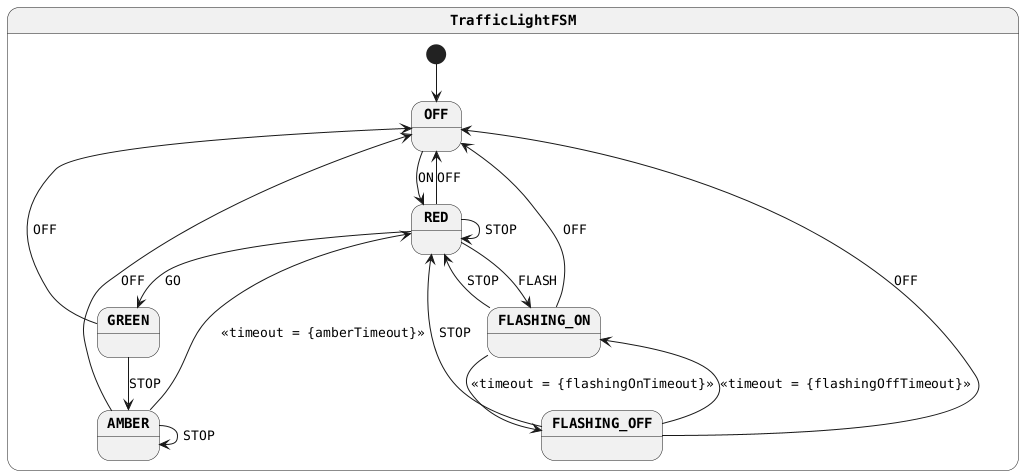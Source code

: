 @startuml
skinparam monochrome true
skinparam StateFontName Helvetica
skinparam defaultFontName Monospaced
skinparam defaultFontStyle Bold
skinparam state {
    FontStyle Bold
}
state TrafficLightFSM {
[*] --> OFF
OFF --> RED : ON
RED --> GREEN : GO
RED --> RED : STOP
RED --> OFF : OFF
RED --> FLASHING_ON : FLASH
AMBER --> RED : <<timeout = {amberTimeout}>>
AMBER --> AMBER : STOP
AMBER --> OFF : OFF
GREEN --> AMBER : STOP
GREEN --> OFF : OFF
FLASHING_ON --> FLASHING_OFF : <<timeout = {flashingOnTimeout}>>
FLASHING_ON --> OFF : OFF
FLASHING_ON --> RED : STOP
FLASHING_OFF --> FLASHING_ON : <<timeout = {flashingOffTimeout}>>
FLASHING_OFF --> OFF : OFF
FLASHING_OFF --> RED : STOP
}
@enduml
